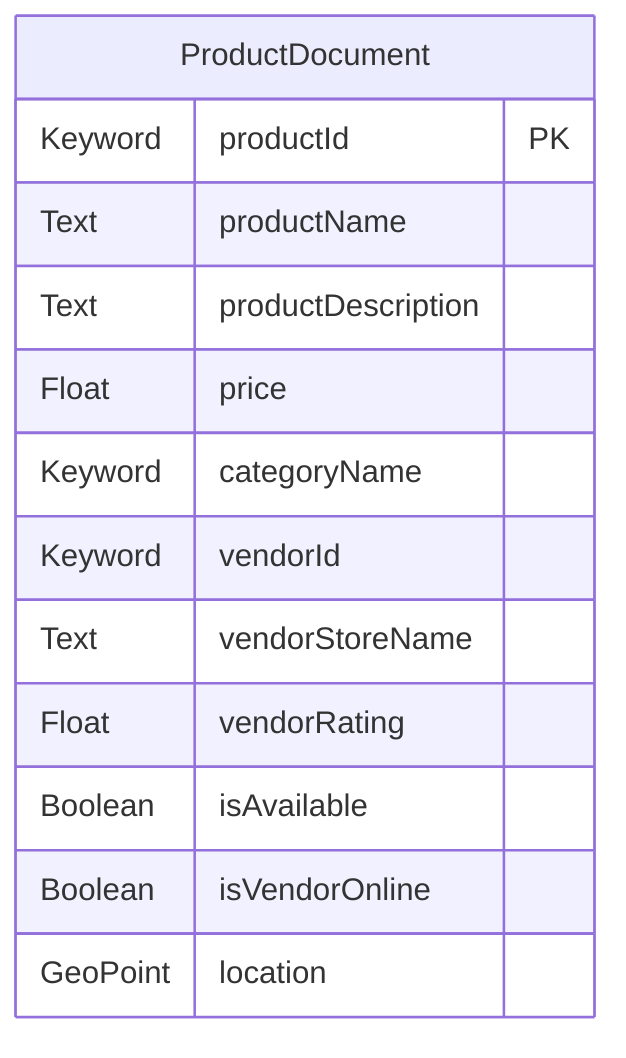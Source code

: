 erDiagram
    ProductDocument {
        Keyword productId PK
        Text productName
        Text productDescription
        Float price
        Keyword categoryName
        Keyword vendorId
        Text vendorStoreName
        Float vendorRating
        Boolean isAvailable
        Boolean isVendorOnline
        GeoPoint location
    }